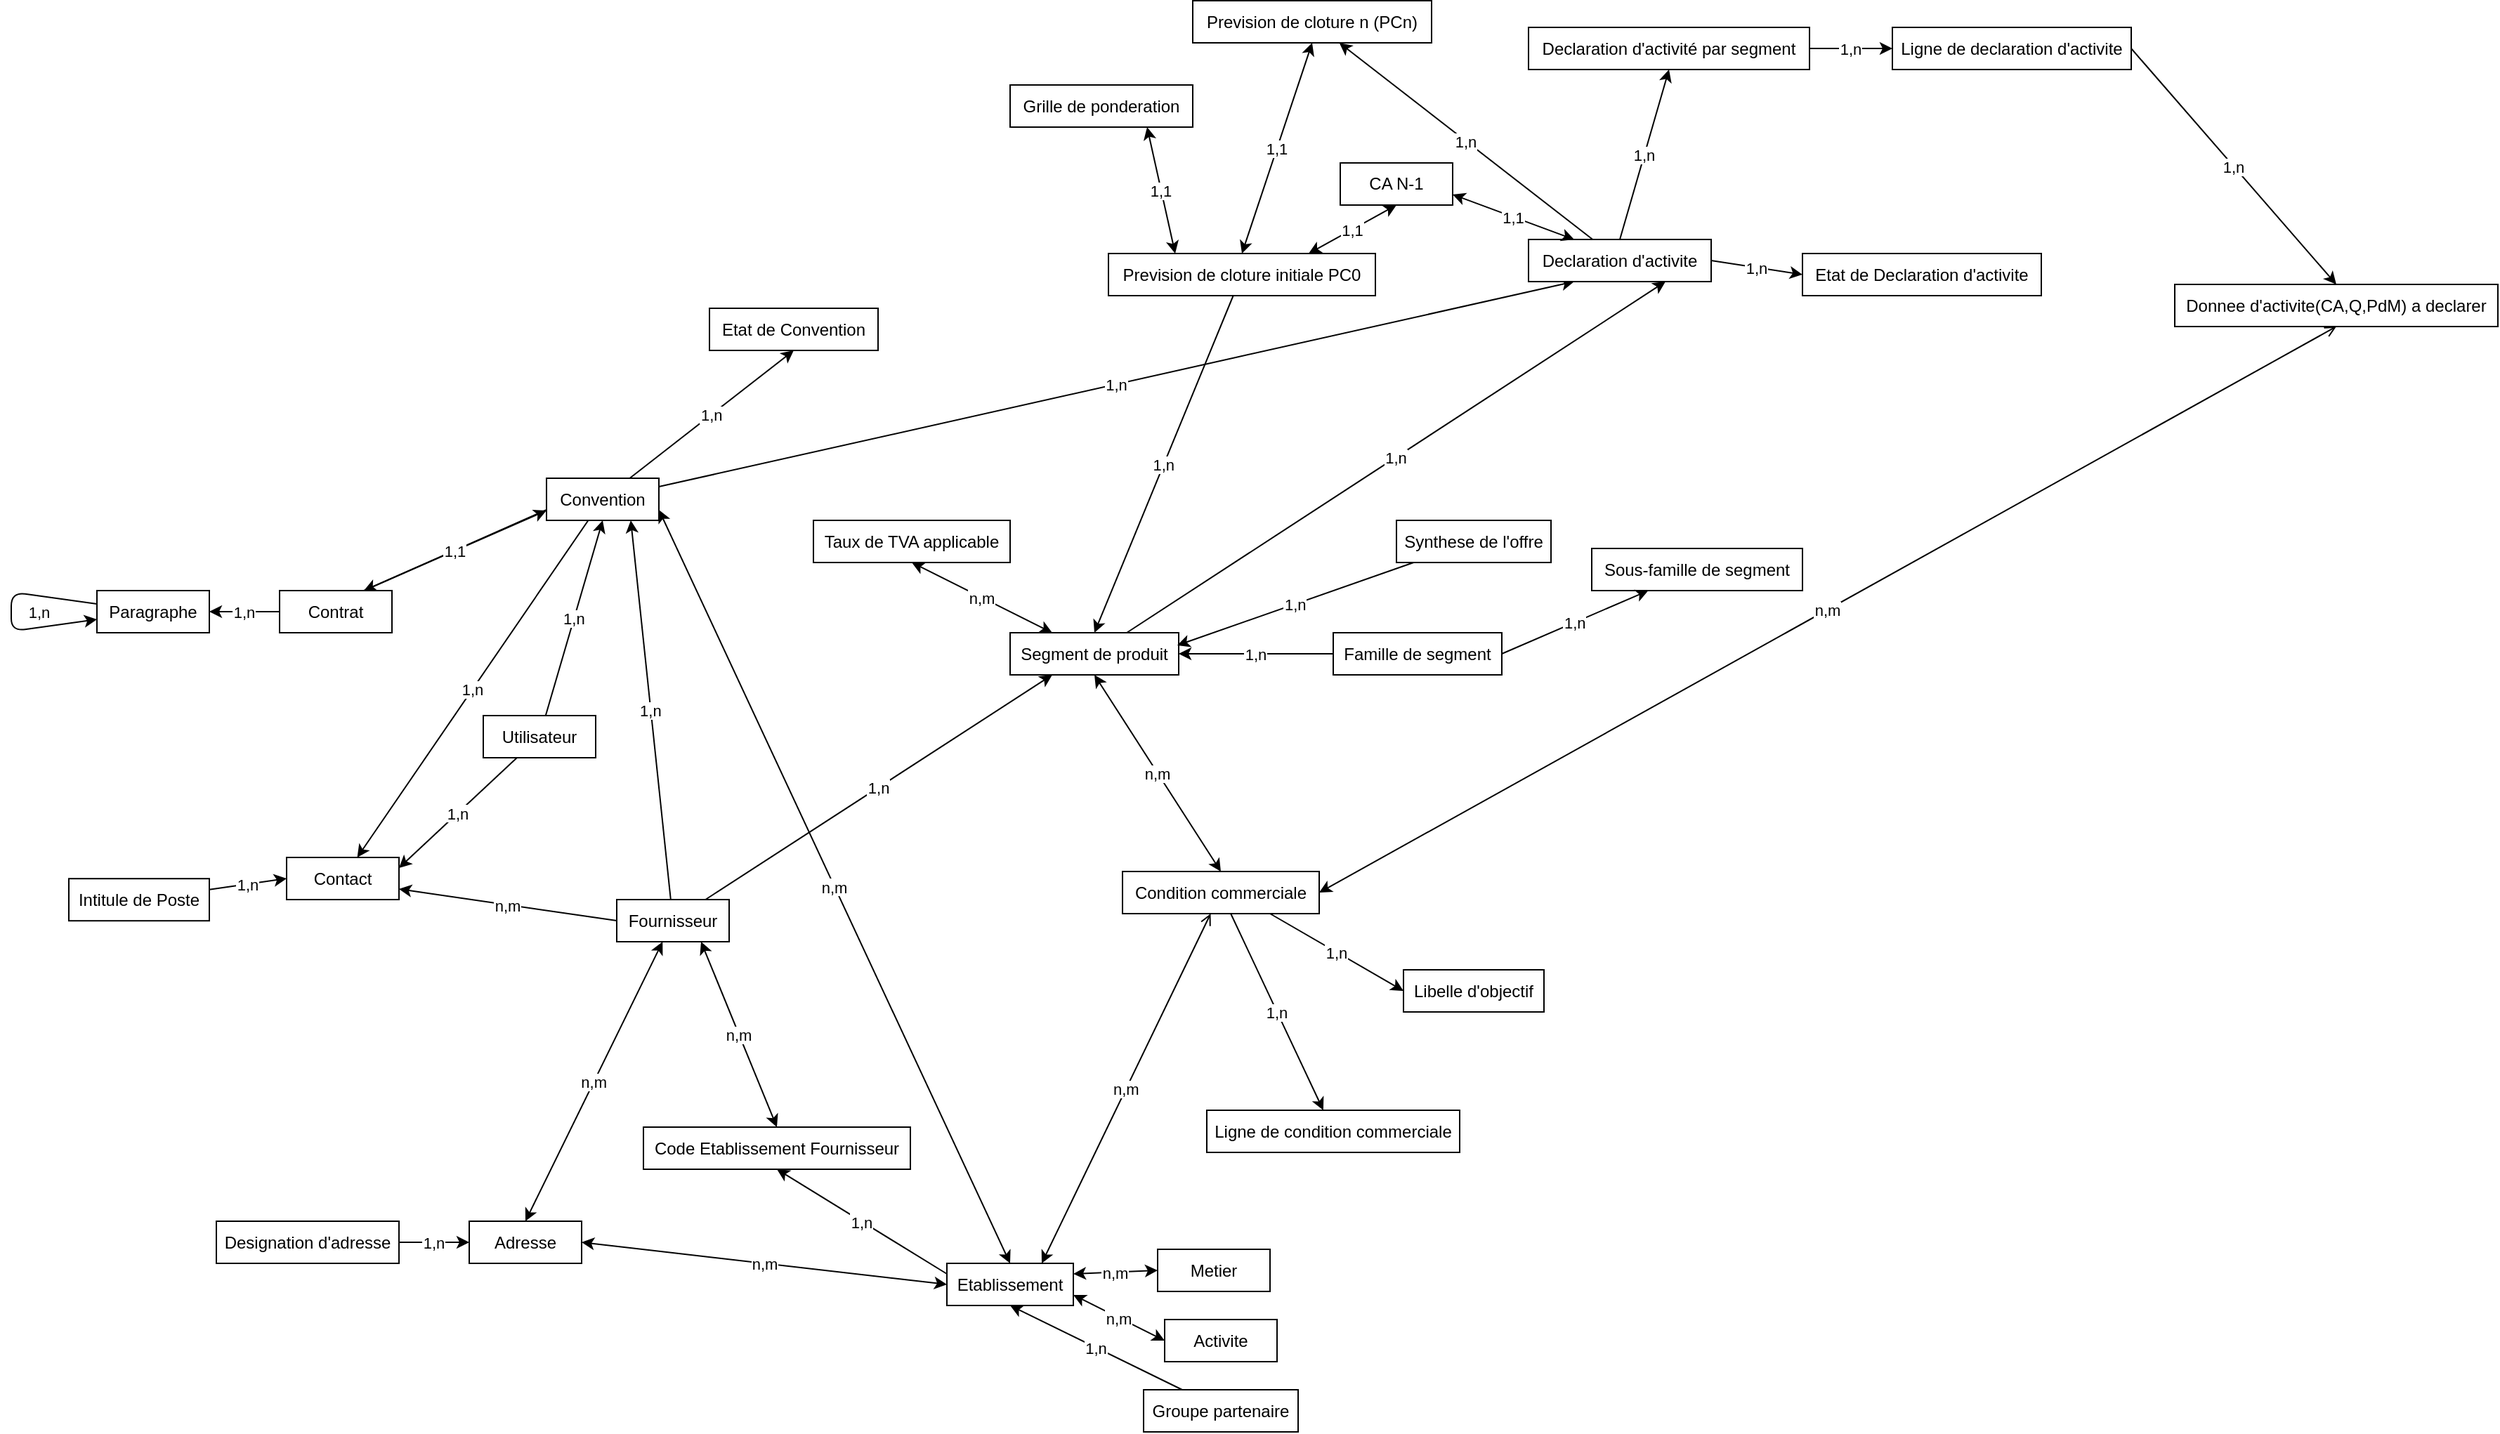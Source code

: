 <mxfile version="10.6.8" type="github"><diagram id="3dL3FUhkT1H34CsekZXW" name="Page-1"><mxGraphModel dx="2886" dy="494" grid="1" gridSize="10" guides="1" tooltips="1" connect="1" arrows="1" fold="1" page="1" pageScale="1" pageWidth="827" pageHeight="1169" math="0" shadow="0"><root><mxCell id="0"/><mxCell id="1" parent="0"/><mxCell id="9Jct-usVtfHhvLH3I57k-51" value="Fournisseur" style="whiteSpace=wrap;html=1;" parent="1" vertex="1"><mxGeometry x="478" y="1917.5" width="80" height="30" as="geometry"/></mxCell><mxCell id="9Jct-usVtfHhvLH3I57k-52" value="Segment de produit " style="whiteSpace=wrap;html=1;" parent="1" vertex="1"><mxGeometry x="758" y="1727.5" width="120" height="30" as="geometry"/></mxCell><mxCell id="9Jct-usVtfHhvLH3I57k-53" value="1,n" style="entryX=0.25;entryY=1;entryDx=0;entryDy=0;" parent="1" source="9Jct-usVtfHhvLH3I57k-51" target="9Jct-usVtfHhvLH3I57k-52" edge="1"><mxGeometry x="-263" y="306.5" as="geometry"/></mxCell><mxCell id="9Jct-usVtfHhvLH3I57k-55" value="1,n" style="entryX=0.75;entryY=1;entryDx=0;entryDy=0;" parent="1" source="9Jct-usVtfHhvLH3I57k-51" target="9Jct-usVtfHhvLH3I57k-71" edge="1"><mxGeometry x="-263" y="306.5" as="geometry"/></mxCell><mxCell id="9Jct-usVtfHhvLH3I57k-56" value="Adresse " style="whiteSpace=wrap;html=1;" parent="1" vertex="1"><mxGeometry x="373" y="2146.5" width="80" height="30" as="geometry"/></mxCell><mxCell id="9Jct-usVtfHhvLH3I57k-57" value="n,m" style="startArrow=classic;startFill=1;entryX=0.5;entryY=0;entryDx=0;entryDy=0;" parent="1" source="9Jct-usVtfHhvLH3I57k-51" target="9Jct-usVtfHhvLH3I57k-56" edge="1"><mxGeometry x="-263" y="306.5" as="geometry"/></mxCell><mxCell id="9Jct-usVtfHhvLH3I57k-60" value="Code Etablissement Fournisseur " style="whiteSpace=wrap;html=1;" parent="1" vertex="1"><mxGeometry x="497" y="2079.5" width="190" height="30" as="geometry"/></mxCell><mxCell id="9Jct-usVtfHhvLH3I57k-61" value="1,n" style="exitX=0;exitY=0.25;exitDx=0;exitDy=0;entryX=0.5;entryY=1;entryDx=0;entryDy=0;" parent="1" source="9Jct-usVtfHhvLH3I57k-65" target="9Jct-usVtfHhvLH3I57k-60" edge="1"><mxGeometry x="-263" y="306.5" as="geometry"/></mxCell><mxCell id="9Jct-usVtfHhvLH3I57k-62" value="Designation d'adresse" style="whiteSpace=wrap;html=1;" parent="1" vertex="1"><mxGeometry x="193" y="2146.5" width="130" height="30" as="geometry"/></mxCell><mxCell id="9Jct-usVtfHhvLH3I57k-63" value="1,n" style="entryX=0;entryY=0.5;entryDx=0;entryDy=0;exitX=1;exitY=0.5;exitDx=0;exitDy=0;" parent="1" source="9Jct-usVtfHhvLH3I57k-62" target="9Jct-usVtfHhvLH3I57k-56" edge="1"><mxGeometry x="-328" y="306.5" as="geometry"/></mxCell><mxCell id="9Jct-usVtfHhvLH3I57k-64" value="Groupe partenaire" style="whiteSpace=wrap;html=1;" parent="1" vertex="1"><mxGeometry x="853" y="2266.5" width="110" height="30" as="geometry"/></mxCell><mxCell id="9Jct-usVtfHhvLH3I57k-65" value="Etablissement " style="whiteSpace=wrap;html=1;" parent="1" vertex="1"><mxGeometry x="713" y="2176.5" width="90" height="30" as="geometry"/></mxCell><mxCell id="9Jct-usVtfHhvLH3I57k-66" value="1,n" style="entryX=0.5;entryY=1;entryDx=0;entryDy=0;exitX=0.25;exitY=0;exitDx=0;exitDy=0;" parent="1" source="9Jct-usVtfHhvLH3I57k-64" target="9Jct-usVtfHhvLH3I57k-65" edge="1"><mxGeometry x="-218" y="366.5" as="geometry"/></mxCell><mxCell id="9Jct-usVtfHhvLH3I57k-67" value="Metier" style="whiteSpace=wrap;html=1;" parent="1" vertex="1"><mxGeometry x="863" y="2166.5" width="80" height="30" as="geometry"/></mxCell><mxCell id="9Jct-usVtfHhvLH3I57k-68" value="n,m" style="exitX=0;exitY=0.5;exitDx=0;exitDy=0;entryX=1;entryY=0.25;entryDx=0;entryDy=0;startArrow=classic;startFill=1;" parent="1" source="9Jct-usVtfHhvLH3I57k-67" target="9Jct-usVtfHhvLH3I57k-65" edge="1"><mxGeometry x="-218" y="366.5" as="geometry"/></mxCell><mxCell id="9Jct-usVtfHhvLH3I57k-69" value="Activite" style="whiteSpace=wrap;html=1;" parent="1" vertex="1"><mxGeometry x="868" y="2216.5" width="80" height="30" as="geometry"/></mxCell><mxCell id="9Jct-usVtfHhvLH3I57k-70" value="n,m" style="entryX=1;entryY=0.75;entryDx=0;entryDy=0;startArrow=classic;startFill=1;exitX=0;exitY=0.5;exitDx=0;exitDy=0;" parent="1" source="9Jct-usVtfHhvLH3I57k-69" target="9Jct-usVtfHhvLH3I57k-65" edge="1"><mxGeometry x="-218" y="366.5" as="geometry"/></mxCell><mxCell id="9Jct-usVtfHhvLH3I57k-71" value="Convention" style="whiteSpace=wrap;html=1;" parent="1" vertex="1"><mxGeometry x="428" y="1617.5" width="80" height="30" as="geometry"/></mxCell><mxCell id="9Jct-usVtfHhvLH3I57k-72" value="n,m" style="entryX=0.5;entryY=0;entryDx=0;entryDy=0;exitX=1;exitY=0.75;exitDx=0;exitDy=0;startArrow=classic;startFill=1;" parent="1" source="9Jct-usVtfHhvLH3I57k-71" target="9Jct-usVtfHhvLH3I57k-65" edge="1"><mxGeometry x="-263" y="306.5" as="geometry"/></mxCell><mxCell id="9Jct-usVtfHhvLH3I57k-75" value="Etat de Convention " style="whiteSpace=wrap;html=1;" parent="1" vertex="1"><mxGeometry x="544" y="1496.5" width="120" height="30" as="geometry"/></mxCell><mxCell id="9Jct-usVtfHhvLH3I57k-76" value="1,n" style="entryX=0.5;entryY=1;entryDx=0;entryDy=0;" parent="1" source="9Jct-usVtfHhvLH3I57k-71" target="9Jct-usVtfHhvLH3I57k-75" edge="1"><mxGeometry x="-263" y="306.5" as="geometry"/></mxCell><mxCell id="9Jct-usVtfHhvLH3I57k-77" value="Condition commerciale" style="whiteSpace=wrap;html=1;" parent="1" vertex="1"><mxGeometry x="838" y="1897.5" width="140" height="30" as="geometry"/></mxCell><mxCell id="9Jct-usVtfHhvLH3I57k-78" value="n,m" style="startArrow=open;startFill=0;entryX=0.75;entryY=0;entryDx=0;entryDy=0;" parent="1" source="9Jct-usVtfHhvLH3I57k-77" target="9Jct-usVtfHhvLH3I57k-65" edge="1"><mxGeometry x="-263" y="306.5" as="geometry"/></mxCell><mxCell id="9Jct-usVtfHhvLH3I57k-79" value="Libelle d'objectif " style="whiteSpace=wrap;html=1;" parent="1" vertex="1"><mxGeometry x="1038" y="1967.5" width="100" height="30" as="geometry"/></mxCell><mxCell id="9Jct-usVtfHhvLH3I57k-80" value="1,n" style="entryX=0;entryY=0.5;entryDx=0;entryDy=0;exitX=0.75;exitY=1;exitDx=0;exitDy=0;" parent="1" source="9Jct-usVtfHhvLH3I57k-77" target="9Jct-usVtfHhvLH3I57k-79" edge="1"><mxGeometry x="-263" y="306.5" as="geometry"/></mxCell><mxCell id="9Jct-usVtfHhvLH3I57k-81" value="Ligne de condition commerciale " style="whiteSpace=wrap;html=1;" parent="1" vertex="1"><mxGeometry x="898" y="2067.5" width="180" height="30" as="geometry"/></mxCell><mxCell id="9Jct-usVtfHhvLH3I57k-82" value="1,n" parent="1" source="9Jct-usVtfHhvLH3I57k-77" target="9Jct-usVtfHhvLH3I57k-81" edge="1"><mxGeometry x="-263" y="306.5" as="geometry"/></mxCell><mxCell id="9Jct-usVtfHhvLH3I57k-84" value="n,m" style="entryX=1;entryY=0.5;entryDx=0;entryDy=0;exitX=0.5;exitY=1;exitDx=0;exitDy=0;startArrow=open;startFill=0;" parent="1" source="9Jct-usVtfHhvLH3I57k-118" target="9Jct-usVtfHhvLH3I57k-77" edge="1"><mxGeometry x="-263" y="306.5" as="geometry"/></mxCell><mxCell id="9Jct-usVtfHhvLH3I57k-86" value="n,m" style="entryX=0.5;entryY=0;entryDx=0;entryDy=0;exitX=0.5;exitY=1;exitDx=0;exitDy=0;startArrow=classic;startFill=1;" parent="1" source="9Jct-usVtfHhvLH3I57k-52" target="9Jct-usVtfHhvLH3I57k-77" edge="1"><mxGeometry x="-263" y="306.5" as="geometry"/></mxCell><mxCell id="9Jct-usVtfHhvLH3I57k-88" value="1,n" style="entryX=0.75;entryY=1;entryDx=0;entryDy=0;" parent="1" source="9Jct-usVtfHhvLH3I57k-52" target="9Jct-usVtfHhvLH3I57k-107" edge="1"><mxGeometry x="-263" y="306.5" as="geometry"/></mxCell><mxCell id="9Jct-usVtfHhvLH3I57k-89" value="Famille de segment" style="whiteSpace=wrap;html=1;" parent="1" vertex="1"><mxGeometry x="988" y="1727.5" width="120" height="30" as="geometry"/></mxCell><mxCell id="9Jct-usVtfHhvLH3I57k-90" value="Sous-famille de segment " style="whiteSpace=wrap;html=1;" parent="1" vertex="1"><mxGeometry x="1172" y="1667.5" width="150" height="30" as="geometry"/></mxCell><mxCell id="9Jct-usVtfHhvLH3I57k-91" value="1,n" style="exitX=1;exitY=0.5;exitDx=0;exitDy=0;" parent="1" source="9Jct-usVtfHhvLH3I57k-89" target="9Jct-usVtfHhvLH3I57k-90" edge="1"><mxGeometry x="-263" y="306.5" as="geometry"/></mxCell><mxCell id="9Jct-usVtfHhvLH3I57k-92" value="1,n" style="exitX=0;exitY=0.5;exitDx=0;exitDy=0;" parent="1" source="9Jct-usVtfHhvLH3I57k-89" target="9Jct-usVtfHhvLH3I57k-52" edge="1"><mxGeometry x="-263" y="306.5" as="geometry"/></mxCell><mxCell id="9Jct-usVtfHhvLH3I57k-94" value="Taux de TVA applicable" style="whiteSpace=wrap;html=1;" parent="1" vertex="1"><mxGeometry x="618" y="1647.5" width="140" height="30" as="geometry"/></mxCell><mxCell id="9Jct-usVtfHhvLH3I57k-97" value="n,m" style="entryX=0.5;entryY=1;entryDx=0;entryDy=0;exitX=0.25;exitY=0;exitDx=0;exitDy=0;startArrow=classic;startFill=1;" parent="1" source="9Jct-usVtfHhvLH3I57k-52" target="9Jct-usVtfHhvLH3I57k-94" edge="1"><mxGeometry x="-263" y="306.5" as="geometry"><mxPoint x="807" y="1727.5" as="sourcePoint"/></mxGeometry></mxCell><mxCell id="9Jct-usVtfHhvLH3I57k-98" value="Contrat" style="whiteSpace=wrap;html=1;" parent="1" vertex="1"><mxGeometry x="238" y="1697.5" width="80" height="30" as="geometry"/></mxCell><mxCell id="9Jct-usVtfHhvLH3I57k-99" value="1,1" style="exitX=0.75;exitY=0;exitDx=0;exitDy=0;" parent="1" source="9Jct-usVtfHhvLH3I57k-98" edge="1"><mxGeometry x="-263" y="306.5" as="geometry"><mxPoint x="428" y="1640.5" as="targetPoint"/></mxGeometry></mxCell><mxCell id="9Jct-usVtfHhvLH3I57k-101" value="1,1" style="entryX=0.75;entryY=0;entryDx=0;entryDy=0;exitX=0;exitY=0.75;exitDx=0;exitDy=0;" parent="1" source="9Jct-usVtfHhvLH3I57k-71" target="9Jct-usVtfHhvLH3I57k-98" edge="1"><mxGeometry x="-263" y="306.5" as="geometry"/></mxCell><mxCell id="9Jct-usVtfHhvLH3I57k-103" value="Paragraphe " style="whiteSpace=wrap;html=1;" parent="1" vertex="1"><mxGeometry x="108" y="1697.5" width="80" height="30" as="geometry"/></mxCell><mxCell id="9Jct-usVtfHhvLH3I57k-104" value="1,n" style="rounded=1;" parent="1" source="9Jct-usVtfHhvLH3I57k-103" target="9Jct-usVtfHhvLH3I57k-103" edge="1"><mxGeometry x="-283" y="-243.5" as="geometry"><mxPoint x="-209.429" y="2117.5" as="sourcePoint"/><Array as="points"><mxPoint x="47" y="1726.5"/></Array><mxPoint x="-41" as="offset"/></mxGeometry></mxCell><mxCell id="9Jct-usVtfHhvLH3I57k-105" value="1,n" style="entryX=1;entryY=0.5;entryDx=0;entryDy=0;exitX=0;exitY=0.5;exitDx=0;exitDy=0;" parent="1" source="9Jct-usVtfHhvLH3I57k-98" target="9Jct-usVtfHhvLH3I57k-103" edge="1"><mxGeometry x="-263" y="306.5" as="geometry"/></mxCell><mxCell id="9Jct-usVtfHhvLH3I57k-106" value="1,n" style="entryX=0.25;entryY=1;entryDx=0;entryDy=0;" parent="1" source="9Jct-usVtfHhvLH3I57k-71" target="9Jct-usVtfHhvLH3I57k-107" edge="1"><mxGeometry x="-263" y="306.5" as="geometry"/></mxCell><mxCell id="9Jct-usVtfHhvLH3I57k-107" value="Declaration d'activite" style="whiteSpace=wrap;html=1;" parent="1" vertex="1"><mxGeometry x="1127" y="1447.5" width="130" height="30" as="geometry"/></mxCell><mxCell id="9Jct-usVtfHhvLH3I57k-108" value="Declaration d'activité par segment " style="whiteSpace=wrap;html=1;" parent="1" vertex="1"><mxGeometry x="1127" y="1296.5" width="200" height="30" as="geometry"/></mxCell><mxCell id="9Jct-usVtfHhvLH3I57k-109" value="1,n" style="entryX=0.5;entryY=1;entryDx=0;entryDy=0;exitX=0.5;exitY=0;exitDx=0;exitDy=0;" parent="1" source="9Jct-usVtfHhvLH3I57k-107" target="9Jct-usVtfHhvLH3I57k-108" edge="1"><mxGeometry x="-263" y="306.5" as="geometry"><mxPoint x="1217" y="1156.5" as="targetPoint"/></mxGeometry></mxCell><mxCell id="9Jct-usVtfHhvLH3I57k-110" value="Prevision de cloture n (PCn) " style="whiteSpace=wrap;html=1;" parent="1" vertex="1"><mxGeometry x="888" y="1277.5" width="170" height="30" as="geometry"/></mxCell><mxCell id="9Jct-usVtfHhvLH3I57k-111" value="1,n" parent="1" source="9Jct-usVtfHhvLH3I57k-107" target="9Jct-usVtfHhvLH3I57k-110" edge="1"><mxGeometry x="-263" y="306.5" as="geometry"/></mxCell><mxCell id="9Jct-usVtfHhvLH3I57k-112" value="Etat de Declaration d'activite " style="whiteSpace=wrap;html=1;" parent="1" vertex="1"><mxGeometry x="1322" y="1457.5" width="170" height="30" as="geometry"/></mxCell><mxCell id="9Jct-usVtfHhvLH3I57k-113" value="1,n" style="entryX=0;entryY=0.5;entryDx=0;entryDy=0;exitX=1;exitY=0.5;exitDx=0;exitDy=0;" parent="1" source="9Jct-usVtfHhvLH3I57k-107" target="9Jct-usVtfHhvLH3I57k-112" edge="1"><mxGeometry x="-263" y="306.5" as="geometry"><mxPoint x="1257" y="1472.5" as="sourcePoint"/></mxGeometry></mxCell><mxCell id="9Jct-usVtfHhvLH3I57k-115" value="Ligne de declaration d'activite " style="whiteSpace=wrap;html=1;" parent="1" vertex="1"><mxGeometry x="1386" y="1296.5" width="170" height="30" as="geometry"/></mxCell><mxCell id="9Jct-usVtfHhvLH3I57k-116" value="1,n" style="exitX=1;exitY=0.5;exitDx=0;exitDy=0;entryX=0;entryY=0.5;entryDx=0;entryDy=0;" parent="1" source="9Jct-usVtfHhvLH3I57k-108" target="9Jct-usVtfHhvLH3I57k-115" edge="1"><mxGeometry x="-284" y="475.5" as="geometry"/></mxCell><mxCell id="9Jct-usVtfHhvLH3I57k-118" value="Donnee d'activite(CA,Q,PdM) a declarer " style="whiteSpace=wrap;html=1;" parent="1" vertex="1"><mxGeometry x="1587" y="1479.5" width="230" height="30" as="geometry"/></mxCell><mxCell id="9Jct-usVtfHhvLH3I57k-119" value="1,n" style="exitX=1;exitY=0.5;exitDx=0;exitDy=0;entryX=0.5;entryY=0;entryDx=0;entryDy=0;" parent="1" source="9Jct-usVtfHhvLH3I57k-115" target="9Jct-usVtfHhvLH3I57k-118" edge="1"><mxGeometry x="-284" y="475.5" as="geometry"><mxPoint x="1666" y="1311.5" as="targetPoint"/></mxGeometry></mxCell><mxCell id="9Jct-usVtfHhvLH3I57k-122" value="1,1" style="entryX=0.5;entryY=0;entryDx=0;entryDy=0;exitX=0.5;exitY=1;exitDx=0;exitDy=0;startArrow=classic;startFill=1;" parent="1" source="9Jct-usVtfHhvLH3I57k-110" target="9Jct-usVtfHhvLH3I57k-123" edge="1"><mxGeometry x="-172.5" y="-227.9" as="geometry"><mxPoint x="1577.5" y="1342.1" as="targetPoint"/></mxGeometry></mxCell><mxCell id="9Jct-usVtfHhvLH3I57k-123" value="Prevision de cloture initiale PC0" style="whiteSpace=wrap;html=1;" parent="1" vertex="1"><mxGeometry x="828" y="1457.5" width="190" height="30" as="geometry"/></mxCell><mxCell id="9Jct-usVtfHhvLH3I57k-125" value="1,n" style="entryX=0.5;entryY=0;entryDx=0;entryDy=0;" parent="1" source="9Jct-usVtfHhvLH3I57k-123" target="9Jct-usVtfHhvLH3I57k-52" edge="1"><mxGeometry x="-263" y="306.5" as="geometry"/></mxCell><mxCell id="9Jct-usVtfHhvLH3I57k-126" value="Synthese de l'offre" style="whiteSpace=wrap;html=1;" parent="1" vertex="1"><mxGeometry x="1033" y="1647.5" width="110" height="30" as="geometry"/></mxCell><mxCell id="9Jct-usVtfHhvLH3I57k-127" value="1,n" parent="1" source="9Jct-usVtfHhvLH3I57k-126" edge="1"><mxGeometry x="-263" y="306.5" as="geometry"><mxPoint x="877" y="1736.5" as="targetPoint"/></mxGeometry></mxCell><mxCell id="9Jct-usVtfHhvLH3I57k-129" value="1,1" style="entryX=0.75;entryY=0;entryDx=0;entryDy=0;exitX=0.5;exitY=1;exitDx=0;exitDy=0;startArrow=classic;startFill=1;" parent="1" source="9Jct-usVtfHhvLH3I57k-130" target="9Jct-usVtfHhvLH3I57k-123" edge="1"><mxGeometry x="-172.5" y="-227.9" as="geometry"/></mxCell><mxCell id="9Jct-usVtfHhvLH3I57k-130" value="CA N-1 " style="whiteSpace=wrap;html=1;" parent="1" vertex="1"><mxGeometry x="993" y="1393" width="80" height="30" as="geometry"/></mxCell><mxCell id="9Jct-usVtfHhvLH3I57k-133" value="1,1" style="entryX=0.25;entryY=0;entryDx=0;entryDy=0;exitX=0.75;exitY=1;exitDx=0;exitDy=0;startArrow=classic;startFill=1;" parent="1" source="9Jct-usVtfHhvLH3I57k-134" target="9Jct-usVtfHhvLH3I57k-123" edge="1"><mxGeometry x="-172.5" y="-227.9" as="geometry"/></mxCell><mxCell id="9Jct-usVtfHhvLH3I57k-134" value="Grille de ponderation " style="whiteSpace=wrap;html=1;" parent="1" vertex="1"><mxGeometry x="758" y="1337.5" width="130" height="30" as="geometry"/></mxCell><mxCell id="9Jct-usVtfHhvLH3I57k-136" value="1,1" style="exitX=1;exitY=0.75;exitDx=0;exitDy=0;startArrow=classic;startFill=1;entryX=0.25;entryY=0;entryDx=0;entryDy=0;" parent="1" source="9Jct-usVtfHhvLH3I57k-130" target="9Jct-usVtfHhvLH3I57k-107" edge="1"><mxGeometry x="-263" y="306.5" as="geometry"/></mxCell><mxCell id="9Jct-usVtfHhvLH3I57k-138" value="Utilisateur" style="whiteSpace=wrap;html=1;" parent="1" vertex="1"><mxGeometry x="383" y="1786.5" width="80" height="30" as="geometry"/></mxCell><mxCell id="9Jct-usVtfHhvLH3I57k-139" value="Contact " style="whiteSpace=wrap;html=1;" parent="1" vertex="1"><mxGeometry x="243" y="1887.5" width="80" height="30" as="geometry"/></mxCell><mxCell id="9Jct-usVtfHhvLH3I57k-140" value="1,n" style="entryX=1;entryY=0.25;entryDx=0;entryDy=0;" parent="1" source="9Jct-usVtfHhvLH3I57k-138" target="9Jct-usVtfHhvLH3I57k-139" edge="1"><mxGeometry x="-263" y="306.5" as="geometry"/></mxCell><mxCell id="9Jct-usVtfHhvLH3I57k-141" value="1,n" parent="1" source="9Jct-usVtfHhvLH3I57k-71" target="9Jct-usVtfHhvLH3I57k-139" edge="1"><mxGeometry x="-263" y="306.5" as="geometry"/></mxCell><mxCell id="9Jct-usVtfHhvLH3I57k-142" value="n,m" style="entryX=1;entryY=0.75;entryDx=0;entryDy=0;exitX=0;exitY=0.5;exitDx=0;exitDy=0;" parent="1" source="9Jct-usVtfHhvLH3I57k-51" target="9Jct-usVtfHhvLH3I57k-139" edge="1"><mxGeometry x="-263" y="306.5" as="geometry"/></mxCell><mxCell id="9Jct-usVtfHhvLH3I57k-143" value="1,n" style="entryX=0.5;entryY=1;entryDx=0;entryDy=0;" parent="1" source="9Jct-usVtfHhvLH3I57k-138" target="9Jct-usVtfHhvLH3I57k-71" edge="1"><mxGeometry x="-263" y="306.5" as="geometry"/></mxCell><mxCell id="9Jct-usVtfHhvLH3I57k-144" value="Intitule de Poste" style="whiteSpace=wrap;html=1;" parent="1" vertex="1"><mxGeometry x="88" y="1902.6" width="100" height="30" as="geometry"/></mxCell><mxCell id="9Jct-usVtfHhvLH3I57k-146" value="1,n" style="entryX=0;entryY=0.5;entryDx=0;entryDy=0;" parent="1" source="9Jct-usVtfHhvLH3I57k-144" target="9Jct-usVtfHhvLH3I57k-139" edge="1"><mxGeometry x="-233" y="1901.6" as="geometry"/></mxCell><mxCell id="9Jct-usVtfHhvLH3I57k-156" value="n,m" style="endArrow=classic;startArrow=classic;html=1;exitX=1;exitY=0.5;exitDx=0;exitDy=0;entryX=0;entryY=0.5;entryDx=0;entryDy=0;" parent="1" source="9Jct-usVtfHhvLH3I57k-56" target="9Jct-usVtfHhvLH3I57k-65" edge="1"><mxGeometry width="50" height="50" relative="1" as="geometry"><mxPoint x="643" y="2156.5" as="sourcePoint"/><mxPoint x="693" y="2106.5" as="targetPoint"/></mxGeometry></mxCell><mxCell id="9Jct-usVtfHhvLH3I57k-158" value="n,m" style="startArrow=classic;startFill=1;entryX=0.5;entryY=0;entryDx=0;entryDy=0;exitX=0.75;exitY=1;exitDx=0;exitDy=0;" parent="1" source="9Jct-usVtfHhvLH3I57k-51" target="9Jct-usVtfHhvLH3I57k-60" edge="1"><mxGeometry x="-253" y="316.5" as="geometry"><mxPoint x="525.196" y="1957.5" as="sourcePoint"/><mxPoint x="488" y="2156.5" as="targetPoint"/></mxGeometry></mxCell></root></mxGraphModel></diagram></mxfile>